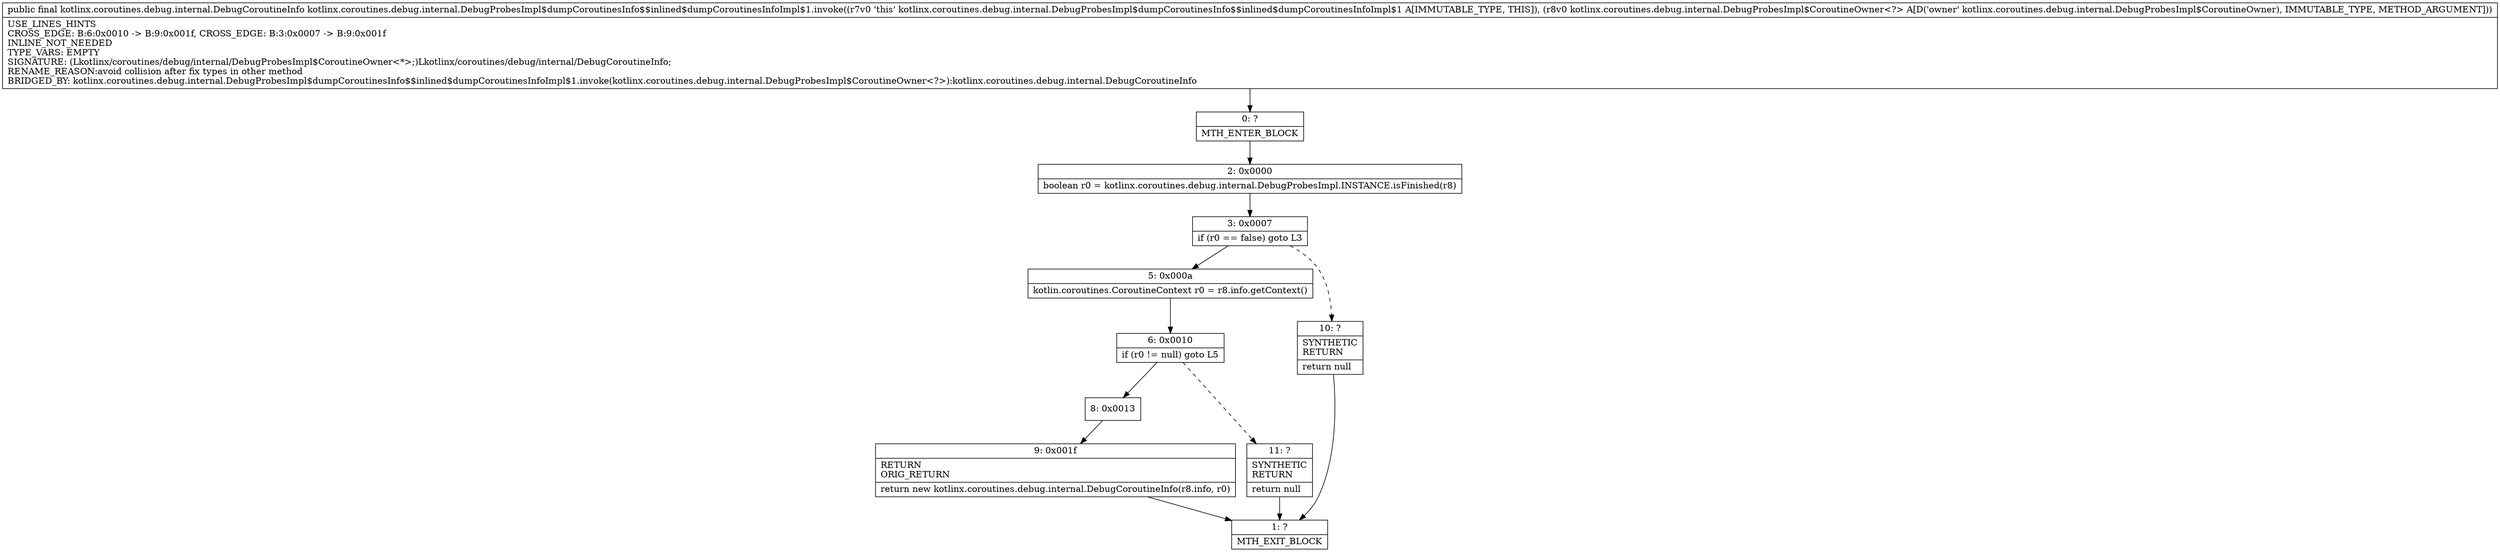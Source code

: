 digraph "CFG forkotlinx.coroutines.debug.internal.DebugProbesImpl$dumpCoroutinesInfo$$inlined$dumpCoroutinesInfoImpl$1.invoke(Lkotlinx\/coroutines\/debug\/internal\/DebugProbesImpl$CoroutineOwner;)Ljava\/lang\/Object;" {
Node_0 [shape=record,label="{0\:\ ?|MTH_ENTER_BLOCK\l}"];
Node_2 [shape=record,label="{2\:\ 0x0000|boolean r0 = kotlinx.coroutines.debug.internal.DebugProbesImpl.INSTANCE.isFinished(r8)\l}"];
Node_3 [shape=record,label="{3\:\ 0x0007|if (r0 == false) goto L3\l}"];
Node_5 [shape=record,label="{5\:\ 0x000a|kotlin.coroutines.CoroutineContext r0 = r8.info.getContext()\l}"];
Node_6 [shape=record,label="{6\:\ 0x0010|if (r0 != null) goto L5\l}"];
Node_8 [shape=record,label="{8\:\ 0x0013}"];
Node_9 [shape=record,label="{9\:\ 0x001f|RETURN\lORIG_RETURN\l|return new kotlinx.coroutines.debug.internal.DebugCoroutineInfo(r8.info, r0)\l}"];
Node_1 [shape=record,label="{1\:\ ?|MTH_EXIT_BLOCK\l}"];
Node_11 [shape=record,label="{11\:\ ?|SYNTHETIC\lRETURN\l|return null\l}"];
Node_10 [shape=record,label="{10\:\ ?|SYNTHETIC\lRETURN\l|return null\l}"];
MethodNode[shape=record,label="{public final kotlinx.coroutines.debug.internal.DebugCoroutineInfo kotlinx.coroutines.debug.internal.DebugProbesImpl$dumpCoroutinesInfo$$inlined$dumpCoroutinesInfoImpl$1.invoke((r7v0 'this' kotlinx.coroutines.debug.internal.DebugProbesImpl$dumpCoroutinesInfo$$inlined$dumpCoroutinesInfoImpl$1 A[IMMUTABLE_TYPE, THIS]), (r8v0 kotlinx.coroutines.debug.internal.DebugProbesImpl$CoroutineOwner\<?\> A[D('owner' kotlinx.coroutines.debug.internal.DebugProbesImpl$CoroutineOwner), IMMUTABLE_TYPE, METHOD_ARGUMENT]))  | USE_LINES_HINTS\lCROSS_EDGE: B:6:0x0010 \-\> B:9:0x001f, CROSS_EDGE: B:3:0x0007 \-\> B:9:0x001f\lINLINE_NOT_NEEDED\lTYPE_VARS: EMPTY\lSIGNATURE: (Lkotlinx\/coroutines\/debug\/internal\/DebugProbesImpl$CoroutineOwner\<*\>;)Lkotlinx\/coroutines\/debug\/internal\/DebugCoroutineInfo;\lRENAME_REASON:avoid collision after fix types in other method\lBRIDGED_BY: kotlinx.coroutines.debug.internal.DebugProbesImpl$dumpCoroutinesInfo$$inlined$dumpCoroutinesInfoImpl$1.invoke(kotlinx.coroutines.debug.internal.DebugProbesImpl$CoroutineOwner\<?\>):kotlinx.coroutines.debug.internal.DebugCoroutineInfo\l}"];
MethodNode -> Node_0;Node_0 -> Node_2;
Node_2 -> Node_3;
Node_3 -> Node_5;
Node_3 -> Node_10[style=dashed];
Node_5 -> Node_6;
Node_6 -> Node_8;
Node_6 -> Node_11[style=dashed];
Node_8 -> Node_9;
Node_9 -> Node_1;
Node_11 -> Node_1;
Node_10 -> Node_1;
}

